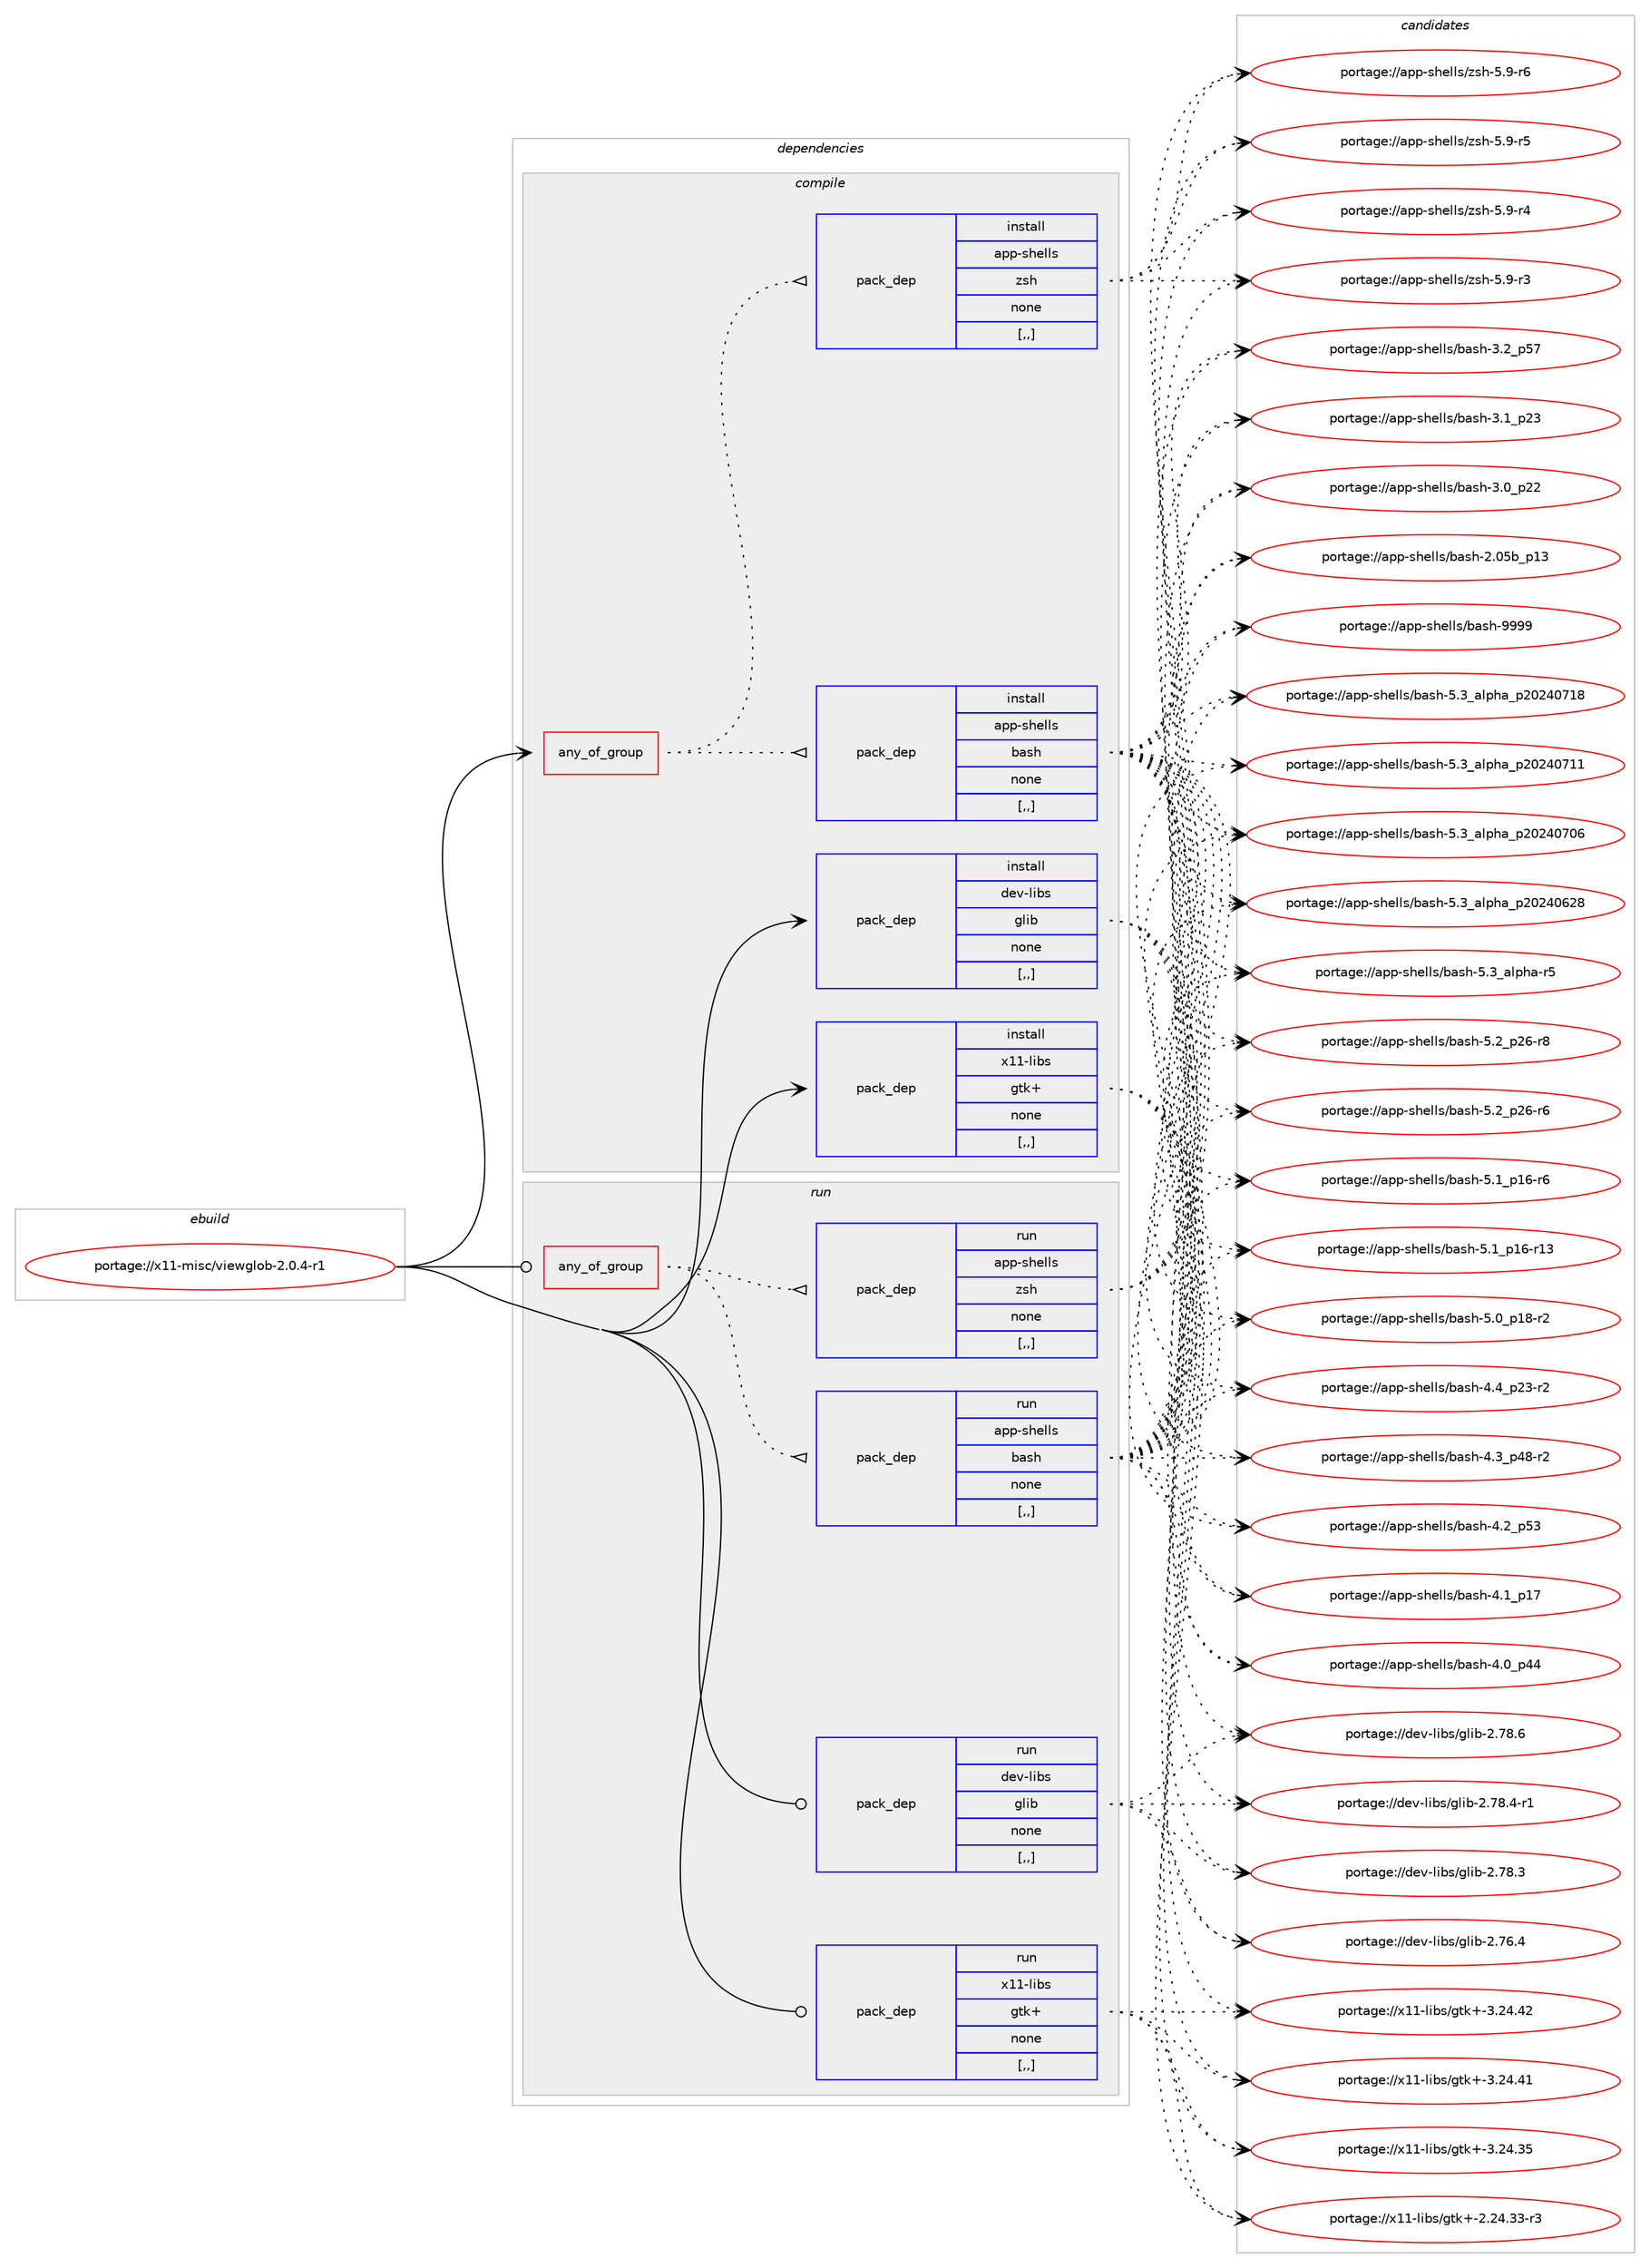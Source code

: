 digraph prolog {

# *************
# Graph options
# *************

newrank=true;
concentrate=true;
compound=true;
graph [rankdir=LR,fontname=Helvetica,fontsize=10,ranksep=1.5];#, ranksep=2.5, nodesep=0.2];
edge  [arrowhead=vee];
node  [fontname=Helvetica,fontsize=10];

# **********
# The ebuild
# **********

subgraph cluster_leftcol {
color=gray;
label=<<i>ebuild</i>>;
id [label="portage://x11-misc/viewglob-2.0.4-r1", color=red, width=4, href="../x11-misc/viewglob-2.0.4-r1.svg"];
}

# ****************
# The dependencies
# ****************

subgraph cluster_midcol {
color=gray;
label=<<i>dependencies</i>>;
subgraph cluster_compile {
fillcolor="#eeeeee";
style=filled;
label=<<i>compile</i>>;
subgraph any3142 {
dependency464167 [label=<<TABLE BORDER="0" CELLBORDER="1" CELLSPACING="0" CELLPADDING="4"><TR><TD CELLPADDING="10">any_of_group</TD></TR></TABLE>>, shape=none, color=red];subgraph pack337714 {
dependency464168 [label=<<TABLE BORDER="0" CELLBORDER="1" CELLSPACING="0" CELLPADDING="4" WIDTH="220"><TR><TD ROWSPAN="6" CELLPADDING="30">pack_dep</TD></TR><TR><TD WIDTH="110">install</TD></TR><TR><TD>app-shells</TD></TR><TR><TD>bash</TD></TR><TR><TD>none</TD></TR><TR><TD>[,,]</TD></TR></TABLE>>, shape=none, color=blue];
}
dependency464167:e -> dependency464168:w [weight=20,style="dotted",arrowhead="oinv"];
subgraph pack337715 {
dependency464169 [label=<<TABLE BORDER="0" CELLBORDER="1" CELLSPACING="0" CELLPADDING="4" WIDTH="220"><TR><TD ROWSPAN="6" CELLPADDING="30">pack_dep</TD></TR><TR><TD WIDTH="110">install</TD></TR><TR><TD>app-shells</TD></TR><TR><TD>zsh</TD></TR><TR><TD>none</TD></TR><TR><TD>[,,]</TD></TR></TABLE>>, shape=none, color=blue];
}
dependency464167:e -> dependency464169:w [weight=20,style="dotted",arrowhead="oinv"];
}
id:e -> dependency464167:w [weight=20,style="solid",arrowhead="vee"];
subgraph pack337716 {
dependency464170 [label=<<TABLE BORDER="0" CELLBORDER="1" CELLSPACING="0" CELLPADDING="4" WIDTH="220"><TR><TD ROWSPAN="6" CELLPADDING="30">pack_dep</TD></TR><TR><TD WIDTH="110">install</TD></TR><TR><TD>dev-libs</TD></TR><TR><TD>glib</TD></TR><TR><TD>none</TD></TR><TR><TD>[,,]</TD></TR></TABLE>>, shape=none, color=blue];
}
id:e -> dependency464170:w [weight=20,style="solid",arrowhead="vee"];
subgraph pack337717 {
dependency464171 [label=<<TABLE BORDER="0" CELLBORDER="1" CELLSPACING="0" CELLPADDING="4" WIDTH="220"><TR><TD ROWSPAN="6" CELLPADDING="30">pack_dep</TD></TR><TR><TD WIDTH="110">install</TD></TR><TR><TD>x11-libs</TD></TR><TR><TD>gtk+</TD></TR><TR><TD>none</TD></TR><TR><TD>[,,]</TD></TR></TABLE>>, shape=none, color=blue];
}
id:e -> dependency464171:w [weight=20,style="solid",arrowhead="vee"];
}
subgraph cluster_compileandrun {
fillcolor="#eeeeee";
style=filled;
label=<<i>compile and run</i>>;
}
subgraph cluster_run {
fillcolor="#eeeeee";
style=filled;
label=<<i>run</i>>;
subgraph any3143 {
dependency464172 [label=<<TABLE BORDER="0" CELLBORDER="1" CELLSPACING="0" CELLPADDING="4"><TR><TD CELLPADDING="10">any_of_group</TD></TR></TABLE>>, shape=none, color=red];subgraph pack337718 {
dependency464173 [label=<<TABLE BORDER="0" CELLBORDER="1" CELLSPACING="0" CELLPADDING="4" WIDTH="220"><TR><TD ROWSPAN="6" CELLPADDING="30">pack_dep</TD></TR><TR><TD WIDTH="110">run</TD></TR><TR><TD>app-shells</TD></TR><TR><TD>bash</TD></TR><TR><TD>none</TD></TR><TR><TD>[,,]</TD></TR></TABLE>>, shape=none, color=blue];
}
dependency464172:e -> dependency464173:w [weight=20,style="dotted",arrowhead="oinv"];
subgraph pack337719 {
dependency464174 [label=<<TABLE BORDER="0" CELLBORDER="1" CELLSPACING="0" CELLPADDING="4" WIDTH="220"><TR><TD ROWSPAN="6" CELLPADDING="30">pack_dep</TD></TR><TR><TD WIDTH="110">run</TD></TR><TR><TD>app-shells</TD></TR><TR><TD>zsh</TD></TR><TR><TD>none</TD></TR><TR><TD>[,,]</TD></TR></TABLE>>, shape=none, color=blue];
}
dependency464172:e -> dependency464174:w [weight=20,style="dotted",arrowhead="oinv"];
}
id:e -> dependency464172:w [weight=20,style="solid",arrowhead="odot"];
subgraph pack337720 {
dependency464175 [label=<<TABLE BORDER="0" CELLBORDER="1" CELLSPACING="0" CELLPADDING="4" WIDTH="220"><TR><TD ROWSPAN="6" CELLPADDING="30">pack_dep</TD></TR><TR><TD WIDTH="110">run</TD></TR><TR><TD>dev-libs</TD></TR><TR><TD>glib</TD></TR><TR><TD>none</TD></TR><TR><TD>[,,]</TD></TR></TABLE>>, shape=none, color=blue];
}
id:e -> dependency464175:w [weight=20,style="solid",arrowhead="odot"];
subgraph pack337721 {
dependency464176 [label=<<TABLE BORDER="0" CELLBORDER="1" CELLSPACING="0" CELLPADDING="4" WIDTH="220"><TR><TD ROWSPAN="6" CELLPADDING="30">pack_dep</TD></TR><TR><TD WIDTH="110">run</TD></TR><TR><TD>x11-libs</TD></TR><TR><TD>gtk+</TD></TR><TR><TD>none</TD></TR><TR><TD>[,,]</TD></TR></TABLE>>, shape=none, color=blue];
}
id:e -> dependency464176:w [weight=20,style="solid",arrowhead="odot"];
}
}

# **************
# The candidates
# **************

subgraph cluster_choices {
rank=same;
color=gray;
label=<<i>candidates</i>>;

subgraph choice337714 {
color=black;
nodesep=1;
choice97112112451151041011081081154798971151044557575757 [label="portage://app-shells/bash-9999", color=red, width=4,href="../app-shells/bash-9999.svg"];
choice971121124511510410110810811547989711510445534651959710811210497951125048505248554956 [label="portage://app-shells/bash-5.3_alpha_p20240718", color=red, width=4,href="../app-shells/bash-5.3_alpha_p20240718.svg"];
choice971121124511510410110810811547989711510445534651959710811210497951125048505248554949 [label="portage://app-shells/bash-5.3_alpha_p20240711", color=red, width=4,href="../app-shells/bash-5.3_alpha_p20240711.svg"];
choice971121124511510410110810811547989711510445534651959710811210497951125048505248554854 [label="portage://app-shells/bash-5.3_alpha_p20240706", color=red, width=4,href="../app-shells/bash-5.3_alpha_p20240706.svg"];
choice971121124511510410110810811547989711510445534651959710811210497951125048505248545056 [label="portage://app-shells/bash-5.3_alpha_p20240628", color=red, width=4,href="../app-shells/bash-5.3_alpha_p20240628.svg"];
choice9711211245115104101108108115479897115104455346519597108112104974511453 [label="portage://app-shells/bash-5.3_alpha-r5", color=red, width=4,href="../app-shells/bash-5.3_alpha-r5.svg"];
choice9711211245115104101108108115479897115104455346509511250544511456 [label="portage://app-shells/bash-5.2_p26-r8", color=red, width=4,href="../app-shells/bash-5.2_p26-r8.svg"];
choice9711211245115104101108108115479897115104455346509511250544511454 [label="portage://app-shells/bash-5.2_p26-r6", color=red, width=4,href="../app-shells/bash-5.2_p26-r6.svg"];
choice9711211245115104101108108115479897115104455346499511249544511454 [label="portage://app-shells/bash-5.1_p16-r6", color=red, width=4,href="../app-shells/bash-5.1_p16-r6.svg"];
choice971121124511510410110810811547989711510445534649951124954451144951 [label="portage://app-shells/bash-5.1_p16-r13", color=red, width=4,href="../app-shells/bash-5.1_p16-r13.svg"];
choice9711211245115104101108108115479897115104455346489511249564511450 [label="portage://app-shells/bash-5.0_p18-r2", color=red, width=4,href="../app-shells/bash-5.0_p18-r2.svg"];
choice9711211245115104101108108115479897115104455246529511250514511450 [label="portage://app-shells/bash-4.4_p23-r2", color=red, width=4,href="../app-shells/bash-4.4_p23-r2.svg"];
choice9711211245115104101108108115479897115104455246519511252564511450 [label="portage://app-shells/bash-4.3_p48-r2", color=red, width=4,href="../app-shells/bash-4.3_p48-r2.svg"];
choice971121124511510410110810811547989711510445524650951125351 [label="portage://app-shells/bash-4.2_p53", color=red, width=4,href="../app-shells/bash-4.2_p53.svg"];
choice971121124511510410110810811547989711510445524649951124955 [label="portage://app-shells/bash-4.1_p17", color=red, width=4,href="../app-shells/bash-4.1_p17.svg"];
choice971121124511510410110810811547989711510445524648951125252 [label="portage://app-shells/bash-4.0_p44", color=red, width=4,href="../app-shells/bash-4.0_p44.svg"];
choice971121124511510410110810811547989711510445514650951125355 [label="portage://app-shells/bash-3.2_p57", color=red, width=4,href="../app-shells/bash-3.2_p57.svg"];
choice971121124511510410110810811547989711510445514649951125051 [label="portage://app-shells/bash-3.1_p23", color=red, width=4,href="../app-shells/bash-3.1_p23.svg"];
choice971121124511510410110810811547989711510445514648951125050 [label="portage://app-shells/bash-3.0_p22", color=red, width=4,href="../app-shells/bash-3.0_p22.svg"];
choice9711211245115104101108108115479897115104455046485398951124951 [label="portage://app-shells/bash-2.05b_p13", color=red, width=4,href="../app-shells/bash-2.05b_p13.svg"];
dependency464168:e -> choice97112112451151041011081081154798971151044557575757:w [style=dotted,weight="100"];
dependency464168:e -> choice971121124511510410110810811547989711510445534651959710811210497951125048505248554956:w [style=dotted,weight="100"];
dependency464168:e -> choice971121124511510410110810811547989711510445534651959710811210497951125048505248554949:w [style=dotted,weight="100"];
dependency464168:e -> choice971121124511510410110810811547989711510445534651959710811210497951125048505248554854:w [style=dotted,weight="100"];
dependency464168:e -> choice971121124511510410110810811547989711510445534651959710811210497951125048505248545056:w [style=dotted,weight="100"];
dependency464168:e -> choice9711211245115104101108108115479897115104455346519597108112104974511453:w [style=dotted,weight="100"];
dependency464168:e -> choice9711211245115104101108108115479897115104455346509511250544511456:w [style=dotted,weight="100"];
dependency464168:e -> choice9711211245115104101108108115479897115104455346509511250544511454:w [style=dotted,weight="100"];
dependency464168:e -> choice9711211245115104101108108115479897115104455346499511249544511454:w [style=dotted,weight="100"];
dependency464168:e -> choice971121124511510410110810811547989711510445534649951124954451144951:w [style=dotted,weight="100"];
dependency464168:e -> choice9711211245115104101108108115479897115104455346489511249564511450:w [style=dotted,weight="100"];
dependency464168:e -> choice9711211245115104101108108115479897115104455246529511250514511450:w [style=dotted,weight="100"];
dependency464168:e -> choice9711211245115104101108108115479897115104455246519511252564511450:w [style=dotted,weight="100"];
dependency464168:e -> choice971121124511510410110810811547989711510445524650951125351:w [style=dotted,weight="100"];
dependency464168:e -> choice971121124511510410110810811547989711510445524649951124955:w [style=dotted,weight="100"];
dependency464168:e -> choice971121124511510410110810811547989711510445524648951125252:w [style=dotted,weight="100"];
dependency464168:e -> choice971121124511510410110810811547989711510445514650951125355:w [style=dotted,weight="100"];
dependency464168:e -> choice971121124511510410110810811547989711510445514649951125051:w [style=dotted,weight="100"];
dependency464168:e -> choice971121124511510410110810811547989711510445514648951125050:w [style=dotted,weight="100"];
dependency464168:e -> choice9711211245115104101108108115479897115104455046485398951124951:w [style=dotted,weight="100"];
}
subgraph choice337715 {
color=black;
nodesep=1;
choice971121124511510410110810811547122115104455346574511454 [label="portage://app-shells/zsh-5.9-r6", color=red, width=4,href="../app-shells/zsh-5.9-r6.svg"];
choice971121124511510410110810811547122115104455346574511453 [label="portage://app-shells/zsh-5.9-r5", color=red, width=4,href="../app-shells/zsh-5.9-r5.svg"];
choice971121124511510410110810811547122115104455346574511452 [label="portage://app-shells/zsh-5.9-r4", color=red, width=4,href="../app-shells/zsh-5.9-r4.svg"];
choice971121124511510410110810811547122115104455346574511451 [label="portage://app-shells/zsh-5.9-r3", color=red, width=4,href="../app-shells/zsh-5.9-r3.svg"];
dependency464169:e -> choice971121124511510410110810811547122115104455346574511454:w [style=dotted,weight="100"];
dependency464169:e -> choice971121124511510410110810811547122115104455346574511453:w [style=dotted,weight="100"];
dependency464169:e -> choice971121124511510410110810811547122115104455346574511452:w [style=dotted,weight="100"];
dependency464169:e -> choice971121124511510410110810811547122115104455346574511451:w [style=dotted,weight="100"];
}
subgraph choice337716 {
color=black;
nodesep=1;
choice1001011184510810598115471031081059845504655564654 [label="portage://dev-libs/glib-2.78.6", color=red, width=4,href="../dev-libs/glib-2.78.6.svg"];
choice10010111845108105981154710310810598455046555646524511449 [label="portage://dev-libs/glib-2.78.4-r1", color=red, width=4,href="../dev-libs/glib-2.78.4-r1.svg"];
choice1001011184510810598115471031081059845504655564651 [label="portage://dev-libs/glib-2.78.3", color=red, width=4,href="../dev-libs/glib-2.78.3.svg"];
choice1001011184510810598115471031081059845504655544652 [label="portage://dev-libs/glib-2.76.4", color=red, width=4,href="../dev-libs/glib-2.76.4.svg"];
dependency464170:e -> choice1001011184510810598115471031081059845504655564654:w [style=dotted,weight="100"];
dependency464170:e -> choice10010111845108105981154710310810598455046555646524511449:w [style=dotted,weight="100"];
dependency464170:e -> choice1001011184510810598115471031081059845504655564651:w [style=dotted,weight="100"];
dependency464170:e -> choice1001011184510810598115471031081059845504655544652:w [style=dotted,weight="100"];
}
subgraph choice337717 {
color=black;
nodesep=1;
choice1204949451081059811547103116107434551465052465250 [label="portage://x11-libs/gtk+-3.24.42", color=red, width=4,href="../x11-libs/gtk+-3.24.42.svg"];
choice1204949451081059811547103116107434551465052465249 [label="portage://x11-libs/gtk+-3.24.41", color=red, width=4,href="../x11-libs/gtk+-3.24.41.svg"];
choice1204949451081059811547103116107434551465052465153 [label="portage://x11-libs/gtk+-3.24.35", color=red, width=4,href="../x11-libs/gtk+-3.24.35.svg"];
choice12049494510810598115471031161074345504650524651514511451 [label="portage://x11-libs/gtk+-2.24.33-r3", color=red, width=4,href="../x11-libs/gtk+-2.24.33-r3.svg"];
dependency464171:e -> choice1204949451081059811547103116107434551465052465250:w [style=dotted,weight="100"];
dependency464171:e -> choice1204949451081059811547103116107434551465052465249:w [style=dotted,weight="100"];
dependency464171:e -> choice1204949451081059811547103116107434551465052465153:w [style=dotted,weight="100"];
dependency464171:e -> choice12049494510810598115471031161074345504650524651514511451:w [style=dotted,weight="100"];
}
subgraph choice337718 {
color=black;
nodesep=1;
choice97112112451151041011081081154798971151044557575757 [label="portage://app-shells/bash-9999", color=red, width=4,href="../app-shells/bash-9999.svg"];
choice971121124511510410110810811547989711510445534651959710811210497951125048505248554956 [label="portage://app-shells/bash-5.3_alpha_p20240718", color=red, width=4,href="../app-shells/bash-5.3_alpha_p20240718.svg"];
choice971121124511510410110810811547989711510445534651959710811210497951125048505248554949 [label="portage://app-shells/bash-5.3_alpha_p20240711", color=red, width=4,href="../app-shells/bash-5.3_alpha_p20240711.svg"];
choice971121124511510410110810811547989711510445534651959710811210497951125048505248554854 [label="portage://app-shells/bash-5.3_alpha_p20240706", color=red, width=4,href="../app-shells/bash-5.3_alpha_p20240706.svg"];
choice971121124511510410110810811547989711510445534651959710811210497951125048505248545056 [label="portage://app-shells/bash-5.3_alpha_p20240628", color=red, width=4,href="../app-shells/bash-5.3_alpha_p20240628.svg"];
choice9711211245115104101108108115479897115104455346519597108112104974511453 [label="portage://app-shells/bash-5.3_alpha-r5", color=red, width=4,href="../app-shells/bash-5.3_alpha-r5.svg"];
choice9711211245115104101108108115479897115104455346509511250544511456 [label="portage://app-shells/bash-5.2_p26-r8", color=red, width=4,href="../app-shells/bash-5.2_p26-r8.svg"];
choice9711211245115104101108108115479897115104455346509511250544511454 [label="portage://app-shells/bash-5.2_p26-r6", color=red, width=4,href="../app-shells/bash-5.2_p26-r6.svg"];
choice9711211245115104101108108115479897115104455346499511249544511454 [label="portage://app-shells/bash-5.1_p16-r6", color=red, width=4,href="../app-shells/bash-5.1_p16-r6.svg"];
choice971121124511510410110810811547989711510445534649951124954451144951 [label="portage://app-shells/bash-5.1_p16-r13", color=red, width=4,href="../app-shells/bash-5.1_p16-r13.svg"];
choice9711211245115104101108108115479897115104455346489511249564511450 [label="portage://app-shells/bash-5.0_p18-r2", color=red, width=4,href="../app-shells/bash-5.0_p18-r2.svg"];
choice9711211245115104101108108115479897115104455246529511250514511450 [label="portage://app-shells/bash-4.4_p23-r2", color=red, width=4,href="../app-shells/bash-4.4_p23-r2.svg"];
choice9711211245115104101108108115479897115104455246519511252564511450 [label="portage://app-shells/bash-4.3_p48-r2", color=red, width=4,href="../app-shells/bash-4.3_p48-r2.svg"];
choice971121124511510410110810811547989711510445524650951125351 [label="portage://app-shells/bash-4.2_p53", color=red, width=4,href="../app-shells/bash-4.2_p53.svg"];
choice971121124511510410110810811547989711510445524649951124955 [label="portage://app-shells/bash-4.1_p17", color=red, width=4,href="../app-shells/bash-4.1_p17.svg"];
choice971121124511510410110810811547989711510445524648951125252 [label="portage://app-shells/bash-4.0_p44", color=red, width=4,href="../app-shells/bash-4.0_p44.svg"];
choice971121124511510410110810811547989711510445514650951125355 [label="portage://app-shells/bash-3.2_p57", color=red, width=4,href="../app-shells/bash-3.2_p57.svg"];
choice971121124511510410110810811547989711510445514649951125051 [label="portage://app-shells/bash-3.1_p23", color=red, width=4,href="../app-shells/bash-3.1_p23.svg"];
choice971121124511510410110810811547989711510445514648951125050 [label="portage://app-shells/bash-3.0_p22", color=red, width=4,href="../app-shells/bash-3.0_p22.svg"];
choice9711211245115104101108108115479897115104455046485398951124951 [label="portage://app-shells/bash-2.05b_p13", color=red, width=4,href="../app-shells/bash-2.05b_p13.svg"];
dependency464173:e -> choice97112112451151041011081081154798971151044557575757:w [style=dotted,weight="100"];
dependency464173:e -> choice971121124511510410110810811547989711510445534651959710811210497951125048505248554956:w [style=dotted,weight="100"];
dependency464173:e -> choice971121124511510410110810811547989711510445534651959710811210497951125048505248554949:w [style=dotted,weight="100"];
dependency464173:e -> choice971121124511510410110810811547989711510445534651959710811210497951125048505248554854:w [style=dotted,weight="100"];
dependency464173:e -> choice971121124511510410110810811547989711510445534651959710811210497951125048505248545056:w [style=dotted,weight="100"];
dependency464173:e -> choice9711211245115104101108108115479897115104455346519597108112104974511453:w [style=dotted,weight="100"];
dependency464173:e -> choice9711211245115104101108108115479897115104455346509511250544511456:w [style=dotted,weight="100"];
dependency464173:e -> choice9711211245115104101108108115479897115104455346509511250544511454:w [style=dotted,weight="100"];
dependency464173:e -> choice9711211245115104101108108115479897115104455346499511249544511454:w [style=dotted,weight="100"];
dependency464173:e -> choice971121124511510410110810811547989711510445534649951124954451144951:w [style=dotted,weight="100"];
dependency464173:e -> choice9711211245115104101108108115479897115104455346489511249564511450:w [style=dotted,weight="100"];
dependency464173:e -> choice9711211245115104101108108115479897115104455246529511250514511450:w [style=dotted,weight="100"];
dependency464173:e -> choice9711211245115104101108108115479897115104455246519511252564511450:w [style=dotted,weight="100"];
dependency464173:e -> choice971121124511510410110810811547989711510445524650951125351:w [style=dotted,weight="100"];
dependency464173:e -> choice971121124511510410110810811547989711510445524649951124955:w [style=dotted,weight="100"];
dependency464173:e -> choice971121124511510410110810811547989711510445524648951125252:w [style=dotted,weight="100"];
dependency464173:e -> choice971121124511510410110810811547989711510445514650951125355:w [style=dotted,weight="100"];
dependency464173:e -> choice971121124511510410110810811547989711510445514649951125051:w [style=dotted,weight="100"];
dependency464173:e -> choice971121124511510410110810811547989711510445514648951125050:w [style=dotted,weight="100"];
dependency464173:e -> choice9711211245115104101108108115479897115104455046485398951124951:w [style=dotted,weight="100"];
}
subgraph choice337719 {
color=black;
nodesep=1;
choice971121124511510410110810811547122115104455346574511454 [label="portage://app-shells/zsh-5.9-r6", color=red, width=4,href="../app-shells/zsh-5.9-r6.svg"];
choice971121124511510410110810811547122115104455346574511453 [label="portage://app-shells/zsh-5.9-r5", color=red, width=4,href="../app-shells/zsh-5.9-r5.svg"];
choice971121124511510410110810811547122115104455346574511452 [label="portage://app-shells/zsh-5.9-r4", color=red, width=4,href="../app-shells/zsh-5.9-r4.svg"];
choice971121124511510410110810811547122115104455346574511451 [label="portage://app-shells/zsh-5.9-r3", color=red, width=4,href="../app-shells/zsh-5.9-r3.svg"];
dependency464174:e -> choice971121124511510410110810811547122115104455346574511454:w [style=dotted,weight="100"];
dependency464174:e -> choice971121124511510410110810811547122115104455346574511453:w [style=dotted,weight="100"];
dependency464174:e -> choice971121124511510410110810811547122115104455346574511452:w [style=dotted,weight="100"];
dependency464174:e -> choice971121124511510410110810811547122115104455346574511451:w [style=dotted,weight="100"];
}
subgraph choice337720 {
color=black;
nodesep=1;
choice1001011184510810598115471031081059845504655564654 [label="portage://dev-libs/glib-2.78.6", color=red, width=4,href="../dev-libs/glib-2.78.6.svg"];
choice10010111845108105981154710310810598455046555646524511449 [label="portage://dev-libs/glib-2.78.4-r1", color=red, width=4,href="../dev-libs/glib-2.78.4-r1.svg"];
choice1001011184510810598115471031081059845504655564651 [label="portage://dev-libs/glib-2.78.3", color=red, width=4,href="../dev-libs/glib-2.78.3.svg"];
choice1001011184510810598115471031081059845504655544652 [label="portage://dev-libs/glib-2.76.4", color=red, width=4,href="../dev-libs/glib-2.76.4.svg"];
dependency464175:e -> choice1001011184510810598115471031081059845504655564654:w [style=dotted,weight="100"];
dependency464175:e -> choice10010111845108105981154710310810598455046555646524511449:w [style=dotted,weight="100"];
dependency464175:e -> choice1001011184510810598115471031081059845504655564651:w [style=dotted,weight="100"];
dependency464175:e -> choice1001011184510810598115471031081059845504655544652:w [style=dotted,weight="100"];
}
subgraph choice337721 {
color=black;
nodesep=1;
choice1204949451081059811547103116107434551465052465250 [label="portage://x11-libs/gtk+-3.24.42", color=red, width=4,href="../x11-libs/gtk+-3.24.42.svg"];
choice1204949451081059811547103116107434551465052465249 [label="portage://x11-libs/gtk+-3.24.41", color=red, width=4,href="../x11-libs/gtk+-3.24.41.svg"];
choice1204949451081059811547103116107434551465052465153 [label="portage://x11-libs/gtk+-3.24.35", color=red, width=4,href="../x11-libs/gtk+-3.24.35.svg"];
choice12049494510810598115471031161074345504650524651514511451 [label="portage://x11-libs/gtk+-2.24.33-r3", color=red, width=4,href="../x11-libs/gtk+-2.24.33-r3.svg"];
dependency464176:e -> choice1204949451081059811547103116107434551465052465250:w [style=dotted,weight="100"];
dependency464176:e -> choice1204949451081059811547103116107434551465052465249:w [style=dotted,weight="100"];
dependency464176:e -> choice1204949451081059811547103116107434551465052465153:w [style=dotted,weight="100"];
dependency464176:e -> choice12049494510810598115471031161074345504650524651514511451:w [style=dotted,weight="100"];
}
}

}
